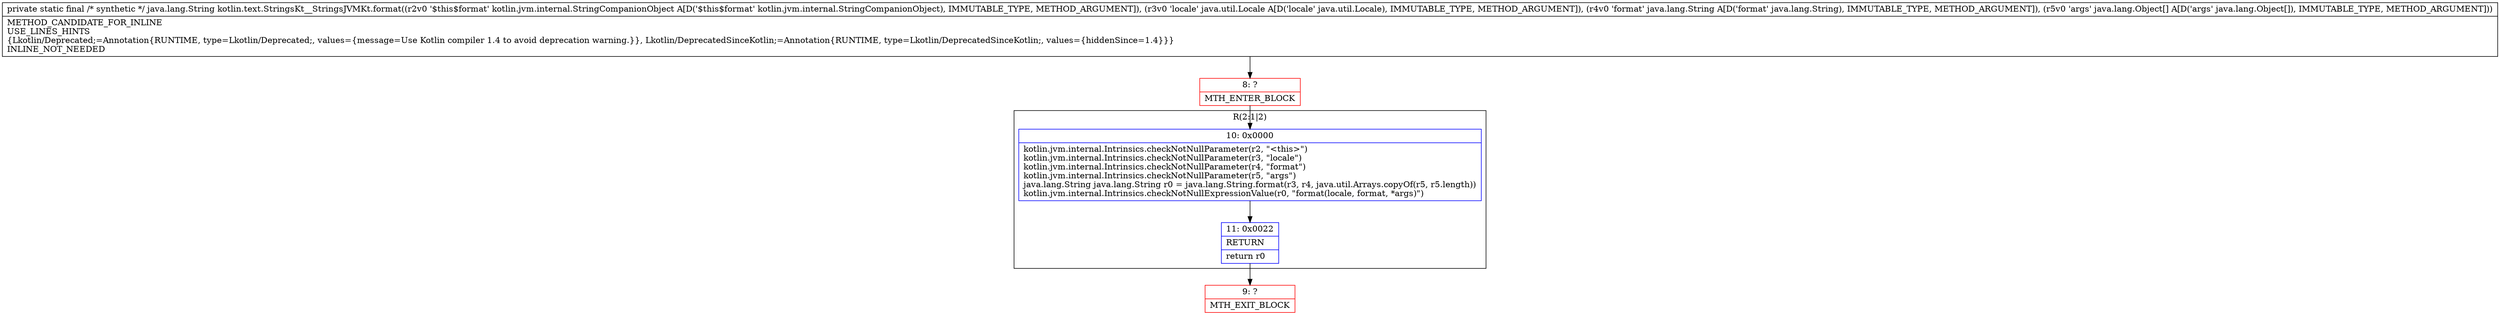 digraph "CFG forkotlin.text.StringsKt__StringsJVMKt.format(Lkotlin\/jvm\/internal\/StringCompanionObject;Ljava\/util\/Locale;Ljava\/lang\/String;[Ljava\/lang\/Object;)Ljava\/lang\/String;" {
subgraph cluster_Region_1599914544 {
label = "R(2:1|2)";
node [shape=record,color=blue];
Node_10 [shape=record,label="{10\:\ 0x0000|kotlin.jvm.internal.Intrinsics.checkNotNullParameter(r2, \"\<this\>\")\lkotlin.jvm.internal.Intrinsics.checkNotNullParameter(r3, \"locale\")\lkotlin.jvm.internal.Intrinsics.checkNotNullParameter(r4, \"format\")\lkotlin.jvm.internal.Intrinsics.checkNotNullParameter(r5, \"args\")\ljava.lang.String java.lang.String r0 = java.lang.String.format(r3, r4, java.util.Arrays.copyOf(r5, r5.length))\lkotlin.jvm.internal.Intrinsics.checkNotNullExpressionValue(r0, \"format(locale, format, *args)\")\l}"];
Node_11 [shape=record,label="{11\:\ 0x0022|RETURN\l|return r0\l}"];
}
Node_8 [shape=record,color=red,label="{8\:\ ?|MTH_ENTER_BLOCK\l}"];
Node_9 [shape=record,color=red,label="{9\:\ ?|MTH_EXIT_BLOCK\l}"];
MethodNode[shape=record,label="{private static final \/* synthetic *\/ java.lang.String kotlin.text.StringsKt__StringsJVMKt.format((r2v0 '$this$format' kotlin.jvm.internal.StringCompanionObject A[D('$this$format' kotlin.jvm.internal.StringCompanionObject), IMMUTABLE_TYPE, METHOD_ARGUMENT]), (r3v0 'locale' java.util.Locale A[D('locale' java.util.Locale), IMMUTABLE_TYPE, METHOD_ARGUMENT]), (r4v0 'format' java.lang.String A[D('format' java.lang.String), IMMUTABLE_TYPE, METHOD_ARGUMENT]), (r5v0 'args' java.lang.Object[] A[D('args' java.lang.Object[]), IMMUTABLE_TYPE, METHOD_ARGUMENT]))  | METHOD_CANDIDATE_FOR_INLINE\lUSE_LINES_HINTS\l\{Lkotlin\/Deprecated;=Annotation\{RUNTIME, type=Lkotlin\/Deprecated;, values=\{message=Use Kotlin compiler 1.4 to avoid deprecation warning.\}\}, Lkotlin\/DeprecatedSinceKotlin;=Annotation\{RUNTIME, type=Lkotlin\/DeprecatedSinceKotlin;, values=\{hiddenSince=1.4\}\}\}\lINLINE_NOT_NEEDED\l}"];
MethodNode -> Node_8;Node_10 -> Node_11;
Node_11 -> Node_9;
Node_8 -> Node_10;
}

